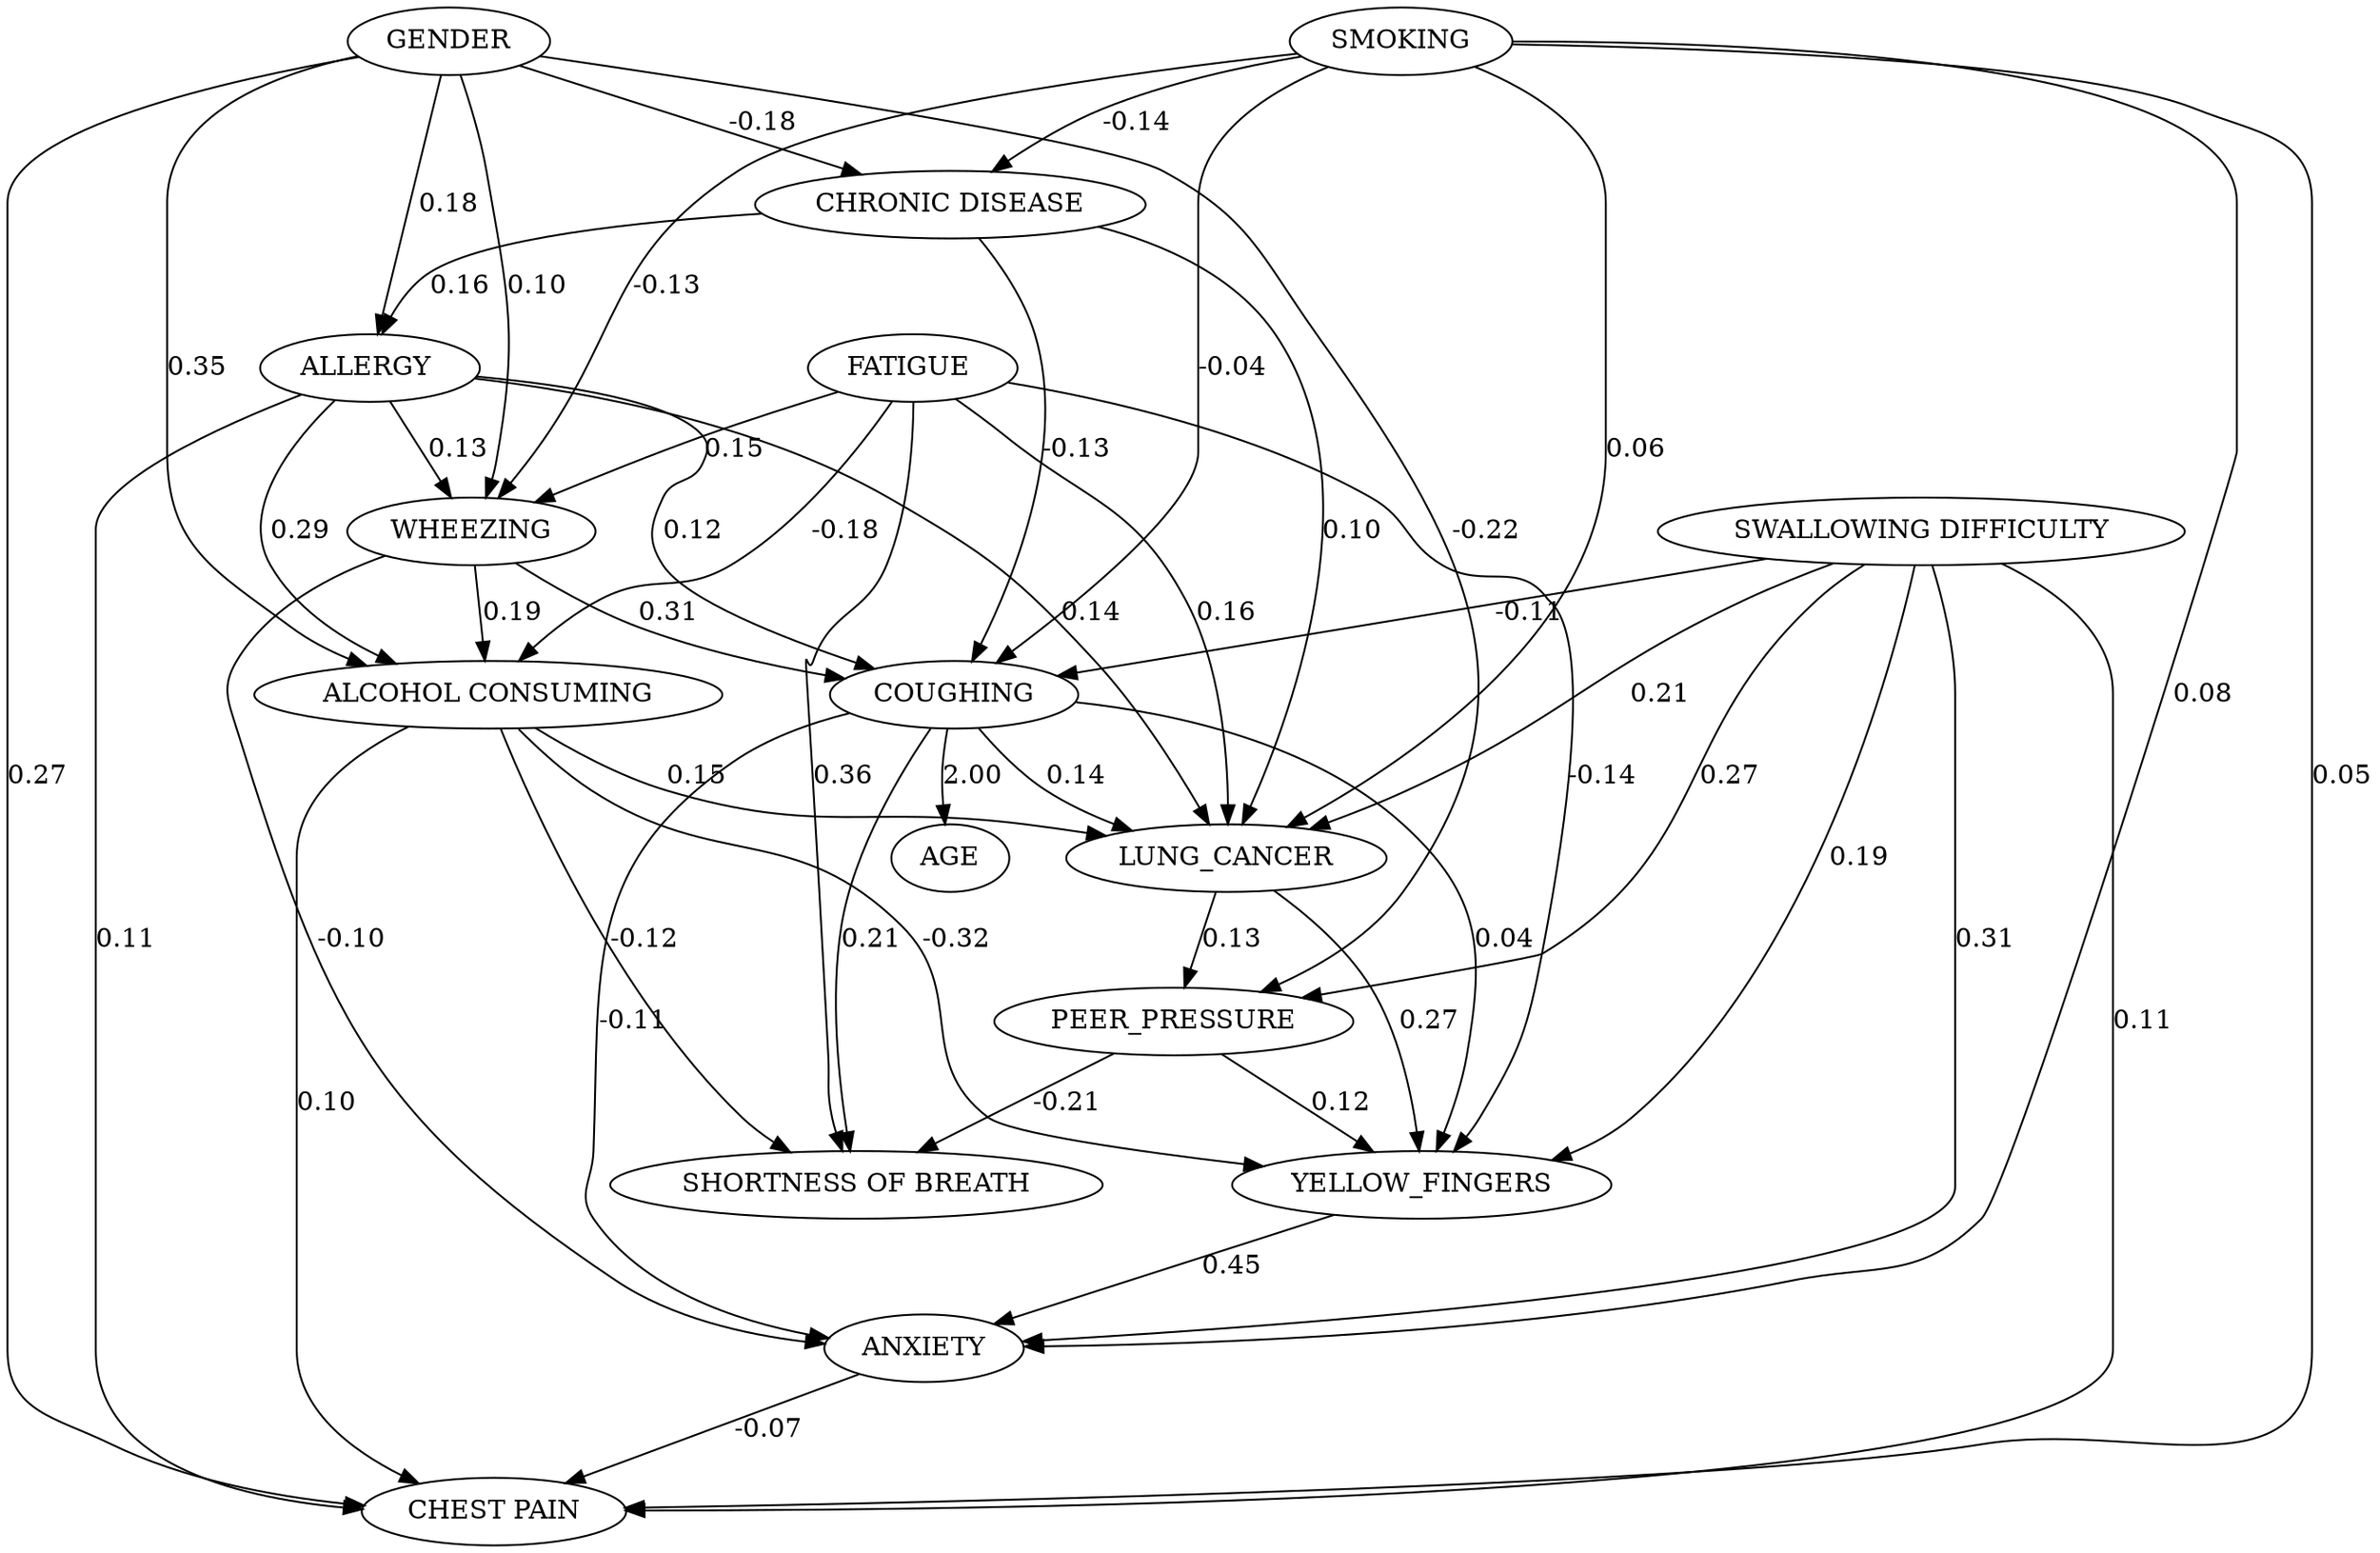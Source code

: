 digraph {
	GENDER
	AGE
	SMOKING
	YELLOW_FINGERS
	ANXIETY
	PEER_PRESSURE
	"CHRONIC DISEASE"
	"FATIGUE "
	"ALLERGY "
	WHEEZING
	"ALCOHOL CONSUMING"
	COUGHING
	"SHORTNESS OF BREATH"
	"SWALLOWING DIFFICULTY"
	"CHEST PAIN"
	LUNG_CANCER
	COUGHING -> AGE [label=2.00]
	PEER_PRESSURE -> YELLOW_FINGERS [label=0.12]
	"FATIGUE " -> YELLOW_FINGERS [label=-0.14]
	"ALCOHOL CONSUMING" -> YELLOW_FINGERS [label=-0.32]
	COUGHING -> YELLOW_FINGERS [label=0.04]
	"SWALLOWING DIFFICULTY" -> YELLOW_FINGERS [label=0.19]
	LUNG_CANCER -> YELLOW_FINGERS [label=0.27]
	SMOKING -> ANXIETY [label=0.08]
	YELLOW_FINGERS -> ANXIETY [label=0.45]
	WHEEZING -> ANXIETY [label=-0.10]
	COUGHING -> ANXIETY [label=-0.11]
	"SWALLOWING DIFFICULTY" -> ANXIETY [label=0.31]
	GENDER -> PEER_PRESSURE [label=-0.22]
	"SWALLOWING DIFFICULTY" -> PEER_PRESSURE [label=0.27]
	LUNG_CANCER -> PEER_PRESSURE [label=0.13]
	GENDER -> "CHRONIC DISEASE" [label=-0.18]
	SMOKING -> "CHRONIC DISEASE" [label=-0.14]
	GENDER -> "ALLERGY " [label=0.18]
	"CHRONIC DISEASE" -> "ALLERGY " [label=0.16]
	GENDER -> WHEEZING [label=0.10]
	SMOKING -> WHEEZING [label=-0.13]
	"FATIGUE " -> WHEEZING [label=0.15]
	"ALLERGY " -> WHEEZING [label=0.13]
	GENDER -> "ALCOHOL CONSUMING" [label=0.35]
	"FATIGUE " -> "ALCOHOL CONSUMING" [label=-0.18]
	"ALLERGY " -> "ALCOHOL CONSUMING" [label=0.29]
	WHEEZING -> "ALCOHOL CONSUMING" [label=0.19]
	SMOKING -> COUGHING [label=-0.04]
	"CHRONIC DISEASE" -> COUGHING [label=-0.13]
	"ALLERGY " -> COUGHING [label=0.12]
	WHEEZING -> COUGHING [label=0.31]
	"SWALLOWING DIFFICULTY" -> COUGHING [label=-0.11]
	PEER_PRESSURE -> "SHORTNESS OF BREATH" [label=-0.21]
	"FATIGUE " -> "SHORTNESS OF BREATH" [label=0.36]
	"ALCOHOL CONSUMING" -> "SHORTNESS OF BREATH" [label=-0.12]
	COUGHING -> "SHORTNESS OF BREATH" [label=0.21]
	GENDER -> "CHEST PAIN" [label=0.27]
	SMOKING -> "CHEST PAIN" [label=0.05]
	ANXIETY -> "CHEST PAIN" [label=-0.07]
	"ALLERGY " -> "CHEST PAIN" [label=0.11]
	"ALCOHOL CONSUMING" -> "CHEST PAIN" [label=0.10]
	"SWALLOWING DIFFICULTY" -> "CHEST PAIN" [label=0.11]
	SMOKING -> LUNG_CANCER [label=0.06]
	"CHRONIC DISEASE" -> LUNG_CANCER [label=0.10]
	"FATIGUE " -> LUNG_CANCER [label=0.16]
	"ALLERGY " -> LUNG_CANCER [label=0.14]
	"ALCOHOL CONSUMING" -> LUNG_CANCER [label=0.15]
	COUGHING -> LUNG_CANCER [label=0.14]
	"SWALLOWING DIFFICULTY" -> LUNG_CANCER [label=0.21]
	{
		rank=same
	}
}
